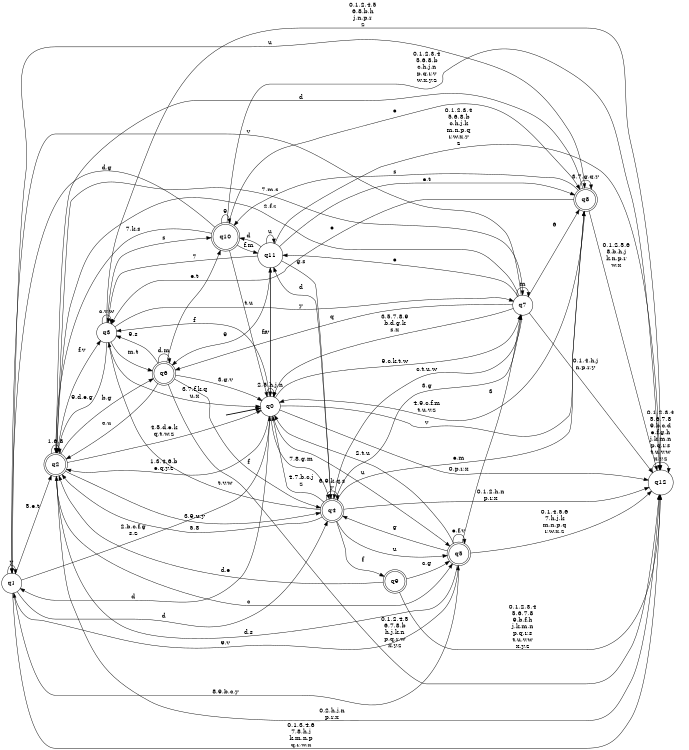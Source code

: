 digraph BlueStar {
__start0 [style = invis, shape = none, label = "", width = 0, height = 0];

rankdir=LR;
size="8,5";

s0 [style="filled", color="black", fillcolor="white" shape="circle", label="q0"];
s1 [style="filled", color="black", fillcolor="white" shape="circle", label="q1"];
s2 [style="rounded,filled", color="black", fillcolor="white" shape="doublecircle", label="q2"];
s3 [style="filled", color="black", fillcolor="white" shape="circle", label="q3"];
s4 [style="rounded,filled", color="black", fillcolor="white" shape="doublecircle", label="q4"];
s5 [style="rounded,filled", color="black", fillcolor="white" shape="doublecircle", label="q5"];
s6 [style="rounded,filled", color="black", fillcolor="white" shape="doublecircle", label="q6"];
s7 [style="filled", color="black", fillcolor="white" shape="circle", label="q7"];
s8 [style="rounded,filled", color="black", fillcolor="white" shape="doublecircle", label="q8"];
s9 [style="rounded,filled", color="black", fillcolor="white" shape="doublecircle", label="q9"];
s10 [style="rounded,filled", color="black", fillcolor="white" shape="doublecircle", label="q10"];
s11 [style="filled", color="black", fillcolor="white" shape="circle", label="q11"];
s12 [style="filled", color="black", fillcolor="white" shape="circle", label="q12"];
subgraph cluster_main { 
	graph [pad=".75", ranksep="0.15", nodesep="0.15"];
	 style=invis; 
	__start0 -> s0 [penwidth=2];
}
s0 -> s0 [label="2,5,h,j,n"];
s0 -> s1 [label="d"];
s0 -> s2 [label="1,3,4,6,b\ne,q,y,z"];
s0 -> s3 [label="f"];
s0 -> s4 [label="7,8,g,m"];
s0 -> s5 [label="u"];
s0 -> s7 [label="9,c,k,t,w"];
s0 -> s8 [label="v"];
s0 -> s11 [label="s"];
s0 -> s12 [label="0,p,r,x"];
s1 -> s0 [label="2,b,c,f,g\ns,z"];
s1 -> s1 [label="y"];
s1 -> s2 [label="5,e,t"];
s1 -> s4 [label="d"];
s1 -> s5 [label="9,v"];
s1 -> s8 [label="u"];
s1 -> s12 [label="0,1,3,4,6\n7,8,h,j\nk,m,n,p\nq,r,w,x"];
s2 -> s0 [label="4,5,d,e,k\nq,t,w,z"];
s2 -> s2 [label="1,6,8"];
s2 -> s3 [label="f,v"];
s2 -> s4 [label="3,9,u,y"];
s2 -> s5 [label="c"];
s2 -> s6 [label="b,g"];
s2 -> s7 [label="7,m,s"];
s2 -> s12 [label="0,2,h,j,n\np,r,x"];
s3 -> s0 [label="3,7,f,k,q\nu,x"];
s3 -> s2 [label="9,d,e,g"];
s3 -> s3 [label="c,v,w"];
s3 -> s6 [label="m,t"];
s3 -> s7 [label="y"];
s3 -> s10 [label="s"];
s3 -> s12 [label="0,1,2,4,5\n6,8,b,h\nj,n,p,r\nz"];
s4 -> s0 [label="4,7,b,c,j\nz"];
s4 -> s2 [label="5,8"];
s4 -> s3 [label="t,v,w"];
s4 -> s4 [label="6,9,k,q,s\ny"];
s4 -> s5 [label="u"];
s4 -> s7 [label="3,g"];
s4 -> s8 [label="e,m"];
s4 -> s9 [label="f"];
s4 -> s11 [label="d"];
s4 -> s12 [label="0,1,2,h,n\np,r,x"];
s5 -> s0 [label="2,t,u"];
s5 -> s1 [label="8,9,b,c,y"];
s5 -> s2 [label="d,s"];
s5 -> s4 [label="g"];
s5 -> s5 [label="e,f,v"];
s5 -> s7 [label="3"];
s5 -> s12 [label="0,1,4,5,6\n7,h,j,k\nm,n,p,q\nr,w,x,z"];
s6 -> s0 [label="3,g,v"];
s6 -> s2 [label="c,u"];
s6 -> s3 [label="9,s"];
s6 -> s4 [label="f"];
s6 -> s6 [label="d,m"];
s6 -> s10 [label="e,t"];
s6 -> s12 [label="0,1,2,4,5\n6,7,8,b\nh,j,k,n\np,q,r,w\nx,y,z"];
s7 -> s0 [label="3,5,7,8,9\nb,d,g,k\ns,x"];
s7 -> s1 [label="v"];
s7 -> s2 [label="2,f,z"];
s7 -> s4 [label="c,t,u,w"];
s7 -> s6 [label="q"];
s7 -> s7 [label="m"];
s7 -> s8 [label="6"];
s7 -> s11 [label="e"];
s7 -> s12 [label="0,1,4,h,j\nn,p,r,y"];
s8 -> s0 [label="4,9,c,f,m\nt,u,v,z"];
s8 -> s2 [label="d"];
s8 -> s3 [label="e"];
s8 -> s8 [label="3,7,g,q,y"];
s8 -> s10 [label="s"];
s8 -> s12 [label="0,1,2,5,6\n8,b,h,j\nk,n,p,r\nw,x"];
s9 -> s2 [label="d,e"];
s9 -> s5 [label="c,g"];
s9 -> s12 [label="0,1,2,3,4\n5,6,7,8\n9,b,f,h\nj,k,m,n\np,q,r,s\nt,u,v,w\nx,y,z"];
s10 -> s0 [label="t,u"];
s10 -> s1 [label="d,g"];
s10 -> s2 [label="7,k,s"];
s10 -> s8 [label="e"];
s10 -> s10 [label="9"];
s10 -> s11 [label="f,m"];
s10 -> s12 [label="0,1,2,3,4\n5,6,8,b\nc,h,j,n\np,q,r,v\nw,x,y,z"];
s11 -> s0 [label="f,v"];
s11 -> s3 [label="7"];
s11 -> s4 [label="g,s"];
s11 -> s6 [label="9"];
s11 -> s8 [label="e,t"];
s11 -> s10 [label="d"];
s11 -> s11 [label="u"];
s11 -> s12 [label="0,1,2,3,4\n5,6,8,b\nc,h,j,k\nm,n,p,q\nr,w,x,y\nz"];
s12 -> s12 [label="0,1,2,3,4\n5,6,7,8\n9,b,c,d\ne,f,g,h\nj,k,m,n\np,q,r,s\nt,u,v,w\nx,y,z"];

}